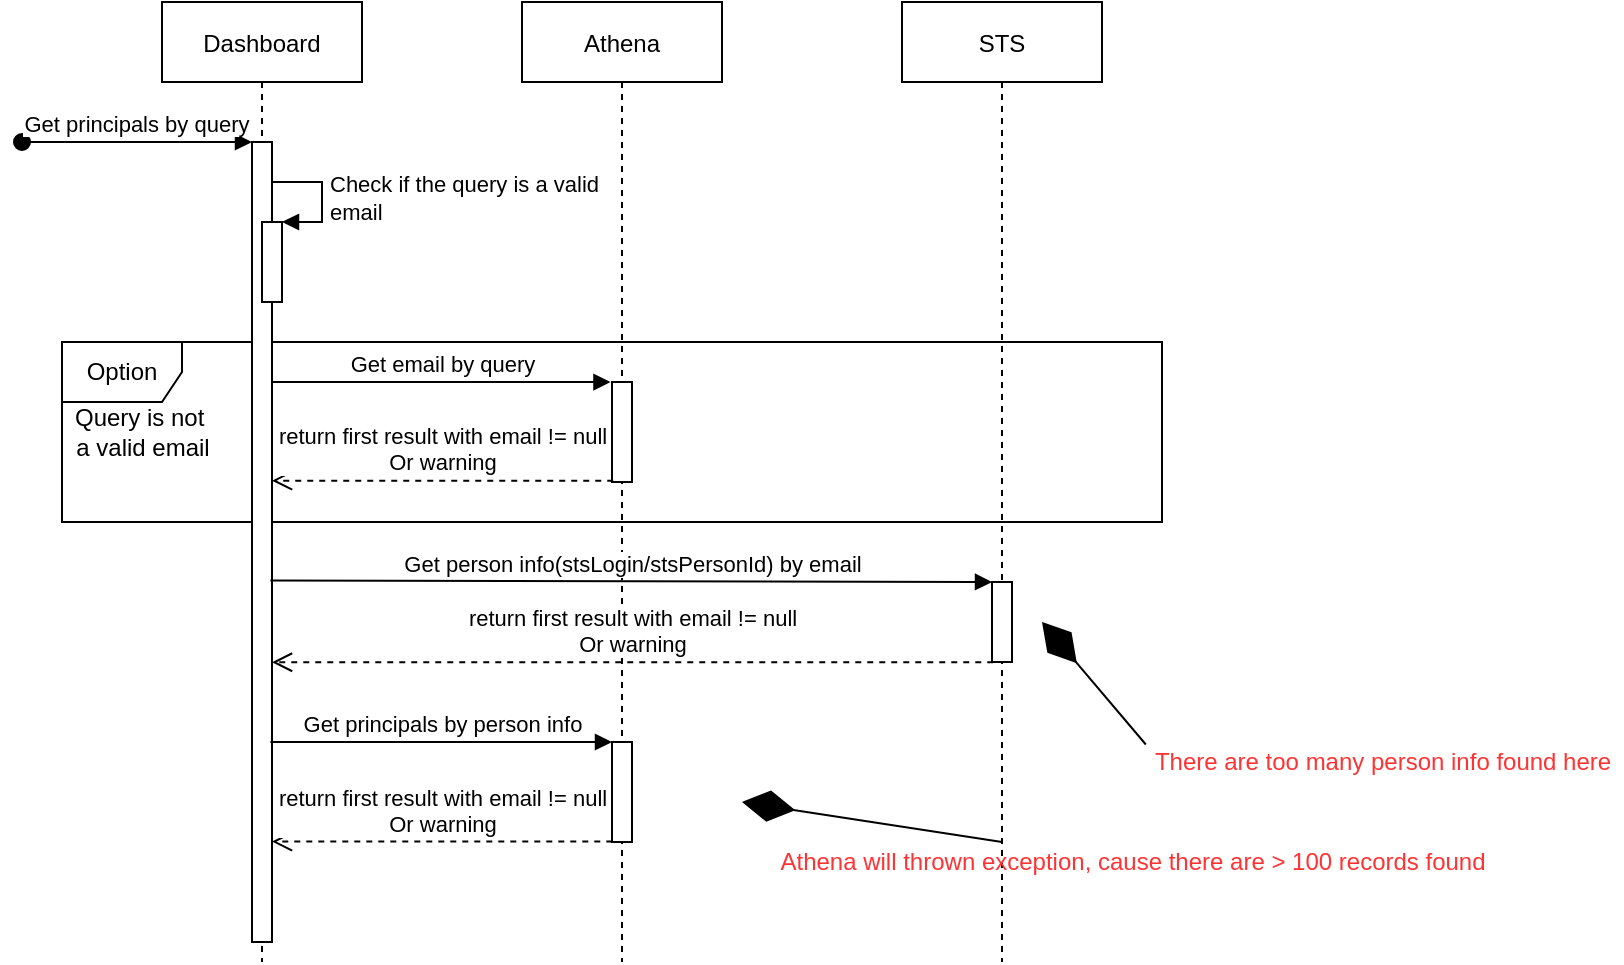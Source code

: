 <mxfile version="13.10.6" type="github">
  <diagram id="kgpKYQtTHZ0yAKxKKP6v" name="Page-1">
    <mxGraphModel dx="982" dy="534" grid="1" gridSize="10" guides="1" tooltips="1" connect="1" arrows="1" fold="1" page="1" pageScale="1" pageWidth="850" pageHeight="1100" math="0" shadow="0">
      <root>
        <mxCell id="0" />
        <mxCell id="1" parent="0" />
        <mxCell id="REg67qF80UUIJR_bg-1N-5" value="Option" style="shape=umlFrame;whiteSpace=wrap;html=1;" vertex="1" parent="1">
          <mxGeometry x="70" y="250" width="550" height="90" as="geometry" />
        </mxCell>
        <mxCell id="3nuBFxr9cyL0pnOWT2aG-1" value="Dashboard" style="shape=umlLifeline;perimeter=lifelinePerimeter;container=1;collapsible=0;recursiveResize=0;rounded=0;shadow=0;strokeWidth=1;" parent="1" vertex="1">
          <mxGeometry x="120" y="80" width="100" height="480" as="geometry" />
        </mxCell>
        <mxCell id="3nuBFxr9cyL0pnOWT2aG-2" value="" style="points=[];perimeter=orthogonalPerimeter;rounded=0;shadow=0;strokeWidth=1;" parent="3nuBFxr9cyL0pnOWT2aG-1" vertex="1">
          <mxGeometry x="45" y="70" width="10" height="400" as="geometry" />
        </mxCell>
        <mxCell id="3nuBFxr9cyL0pnOWT2aG-3" value="Get principals by query" style="verticalAlign=bottom;startArrow=oval;endArrow=block;startSize=8;shadow=0;strokeWidth=1;" parent="3nuBFxr9cyL0pnOWT2aG-1" target="3nuBFxr9cyL0pnOWT2aG-2" edge="1">
          <mxGeometry relative="1" as="geometry">
            <mxPoint x="-70" y="70" as="sourcePoint" />
          </mxGeometry>
        </mxCell>
        <mxCell id="REg67qF80UUIJR_bg-1N-3" value="" style="html=1;points=[];perimeter=orthogonalPerimeter;" vertex="1" parent="3nuBFxr9cyL0pnOWT2aG-1">
          <mxGeometry x="50" y="110" width="10" height="40" as="geometry" />
        </mxCell>
        <mxCell id="REg67qF80UUIJR_bg-1N-4" value="Check if the query is a valid &lt;br&gt;email" style="edgeStyle=orthogonalEdgeStyle;html=1;align=left;spacingLeft=2;endArrow=block;rounded=0;entryX=1;entryY=0;" edge="1" target="REg67qF80UUIJR_bg-1N-3" parent="3nuBFxr9cyL0pnOWT2aG-1">
          <mxGeometry relative="1" as="geometry">
            <mxPoint x="55" y="90" as="sourcePoint" />
            <Array as="points">
              <mxPoint x="80" y="90" />
            </Array>
          </mxGeometry>
        </mxCell>
        <mxCell id="3nuBFxr9cyL0pnOWT2aG-5" value="Athena" style="shape=umlLifeline;perimeter=lifelinePerimeter;container=1;collapsible=0;recursiveResize=0;rounded=0;shadow=0;strokeWidth=1;" parent="1" vertex="1">
          <mxGeometry x="300" y="80" width="100" height="480" as="geometry" />
        </mxCell>
        <mxCell id="3nuBFxr9cyL0pnOWT2aG-6" value="" style="points=[];perimeter=orthogonalPerimeter;rounded=0;shadow=0;strokeWidth=1;" parent="3nuBFxr9cyL0pnOWT2aG-5" vertex="1">
          <mxGeometry x="45" y="190" width="10" height="50" as="geometry" />
        </mxCell>
        <mxCell id="REg67qF80UUIJR_bg-1N-17" value="" style="points=[];perimeter=orthogonalPerimeter;rounded=0;shadow=0;strokeWidth=1;" vertex="1" parent="3nuBFxr9cyL0pnOWT2aG-5">
          <mxGeometry x="45" y="370" width="10" height="50" as="geometry" />
        </mxCell>
        <mxCell id="REg67qF80UUIJR_bg-1N-1" value="STS" style="shape=umlLifeline;perimeter=lifelinePerimeter;container=1;collapsible=0;recursiveResize=0;rounded=0;shadow=0;strokeWidth=1;" vertex="1" parent="1">
          <mxGeometry x="490" y="80" width="100" height="480" as="geometry" />
        </mxCell>
        <mxCell id="REg67qF80UUIJR_bg-1N-2" value="" style="points=[];perimeter=orthogonalPerimeter;rounded=0;shadow=0;strokeWidth=1;" vertex="1" parent="REg67qF80UUIJR_bg-1N-1">
          <mxGeometry x="45" y="290" width="10" height="40" as="geometry" />
        </mxCell>
        <mxCell id="REg67qF80UUIJR_bg-1N-9" value="&lt;span style=&quot;&quot;&gt;Query is not&amp;nbsp;&lt;/span&gt;&lt;br style=&quot;padding: 0px; margin: 0px;&quot;&gt;&lt;span style=&quot;&quot;&gt;a valid email&lt;/span&gt;" style="text;html=1;resizable=0;autosize=1;align=center;verticalAlign=middle;points=[];fillColor=none;strokeColor=none;rounded=0;dashed=1;fontStyle=0" vertex="1" parent="1">
          <mxGeometry x="70" y="280" width="80" height="30" as="geometry" />
        </mxCell>
        <mxCell id="REg67qF80UUIJR_bg-1N-11" value="Get email by query" style="html=1;verticalAlign=bottom;endArrow=block;entryX=-0.076;entryY=0.001;entryDx=0;entryDy=0;entryPerimeter=0;" edge="1" parent="1" source="3nuBFxr9cyL0pnOWT2aG-2" target="3nuBFxr9cyL0pnOWT2aG-6">
          <mxGeometry width="80" relative="1" as="geometry">
            <mxPoint x="176" y="270.28" as="sourcePoint" />
            <mxPoint x="344.24" y="270.28" as="targetPoint" />
          </mxGeometry>
        </mxCell>
        <mxCell id="REg67qF80UUIJR_bg-1N-13" value="return first result with email != null&lt;br&gt;Or warning" style="html=1;verticalAlign=bottom;endArrow=open;dashed=1;endSize=8;exitX=0.062;exitY=0.987;exitDx=0;exitDy=0;exitPerimeter=0;" edge="1" parent="1" source="3nuBFxr9cyL0pnOWT2aG-6" target="3nuBFxr9cyL0pnOWT2aG-2">
          <mxGeometry relative="1" as="geometry">
            <mxPoint x="320" y="310" as="sourcePoint" />
            <mxPoint x="175" y="311" as="targetPoint" />
          </mxGeometry>
        </mxCell>
        <mxCell id="REg67qF80UUIJR_bg-1N-14" value="Get person info(stsLogin/stsPersonId) by email" style="html=1;verticalAlign=bottom;endArrow=block;exitX=0.919;exitY=0.548;exitDx=0;exitDy=0;exitPerimeter=0;" edge="1" parent="1" source="3nuBFxr9cyL0pnOWT2aG-2" target="REg67qF80UUIJR_bg-1N-2">
          <mxGeometry width="80" relative="1" as="geometry">
            <mxPoint x="180" y="370.0" as="sourcePoint" />
            <mxPoint x="349.24" y="370.0" as="targetPoint" />
          </mxGeometry>
        </mxCell>
        <mxCell id="REg67qF80UUIJR_bg-1N-15" value="return first result with email != null&lt;br&gt;Or warning" style="html=1;verticalAlign=bottom;endArrow=open;dashed=1;endSize=8;exitX=0.062;exitY=1.003;exitDx=0;exitDy=0;exitPerimeter=0;" edge="1" parent="1" source="REg67qF80UUIJR_bg-1N-2" target="3nuBFxr9cyL0pnOWT2aG-2">
          <mxGeometry relative="1" as="geometry">
            <mxPoint x="520" y="439" as="sourcePoint" />
            <mxPoint x="220" y="440" as="targetPoint" />
          </mxGeometry>
        </mxCell>
        <mxCell id="REg67qF80UUIJR_bg-1N-16" value="Get principals by person info" style="html=1;verticalAlign=bottom;endArrow=block;exitX=0.919;exitY=0.75;exitDx=0;exitDy=0;exitPerimeter=0;" edge="1" parent="1" source="3nuBFxr9cyL0pnOWT2aG-2" target="REg67qF80UUIJR_bg-1N-17">
          <mxGeometry width="80" relative="1" as="geometry">
            <mxPoint x="180" y="450.0" as="sourcePoint" />
            <mxPoint x="349.24" y="450.0" as="targetPoint" />
          </mxGeometry>
        </mxCell>
        <mxCell id="REg67qF80UUIJR_bg-1N-18" value="return first result with email != null&lt;br&gt;Or warning" style="html=1;verticalAlign=bottom;endArrow=open;dashed=1;endSize=8;exitX=0.014;exitY=0.996;exitDx=0;exitDy=0;exitPerimeter=0;" edge="1" parent="1" source="REg67qF80UUIJR_bg-1N-17" target="3nuBFxr9cyL0pnOWT2aG-2">
          <mxGeometry relative="1" as="geometry">
            <mxPoint x="340.62" y="490" as="sourcePoint" />
            <mxPoint x="170" y="490" as="targetPoint" />
          </mxGeometry>
        </mxCell>
        <mxCell id="REg67qF80UUIJR_bg-1N-19" value="There are too many person info found here" style="text;html=1;resizable=0;autosize=1;align=center;verticalAlign=middle;points=[];fillColor=none;strokeColor=none;rounded=0;dashed=1;fontColor=#FF3333;" vertex="1" parent="1">
          <mxGeometry x="610" y="450" width="240" height="20" as="geometry" />
        </mxCell>
        <mxCell id="REg67qF80UUIJR_bg-1N-22" value="" style="endArrow=diamondThin;endFill=1;endSize=24;html=1;fontColor=#FF3333;exitX=0.008;exitY=0.062;exitDx=0;exitDy=0;exitPerimeter=0;" edge="1" parent="1" source="REg67qF80UUIJR_bg-1N-19">
          <mxGeometry width="160" relative="1" as="geometry">
            <mxPoint x="660" y="390" as="sourcePoint" />
            <mxPoint x="560" y="390" as="targetPoint" />
          </mxGeometry>
        </mxCell>
        <mxCell id="REg67qF80UUIJR_bg-1N-23" value="Athena will thrown exception, cause there are &amp;gt; 100 records found" style="text;html=1;resizable=0;autosize=1;align=center;verticalAlign=middle;points=[];fillColor=none;strokeColor=none;rounded=0;dashed=1;fontColor=#FF3333;" vertex="1" parent="1">
          <mxGeometry x="420" y="500" width="370" height="20" as="geometry" />
        </mxCell>
        <mxCell id="REg67qF80UUIJR_bg-1N-24" value="" style="endArrow=diamondThin;endFill=1;endSize=24;html=1;fontColor=#FF3333;" edge="1" parent="1" source="REg67qF80UUIJR_bg-1N-23">
          <mxGeometry width="160" relative="1" as="geometry">
            <mxPoint x="420.0" y="520.0" as="sourcePoint" />
            <mxPoint x="410" y="480" as="targetPoint" />
          </mxGeometry>
        </mxCell>
      </root>
    </mxGraphModel>
  </diagram>
</mxfile>
